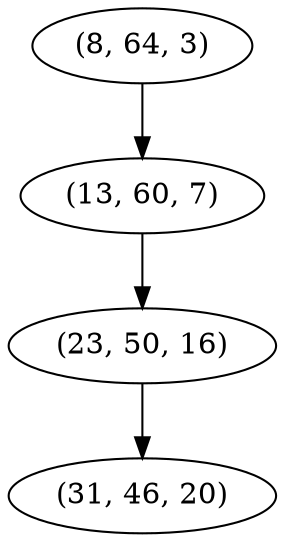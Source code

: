 digraph tree {
    "(8, 64, 3)";
    "(13, 60, 7)";
    "(23, 50, 16)";
    "(31, 46, 20)";
    "(8, 64, 3)" -> "(13, 60, 7)";
    "(13, 60, 7)" -> "(23, 50, 16)";
    "(23, 50, 16)" -> "(31, 46, 20)";
}
